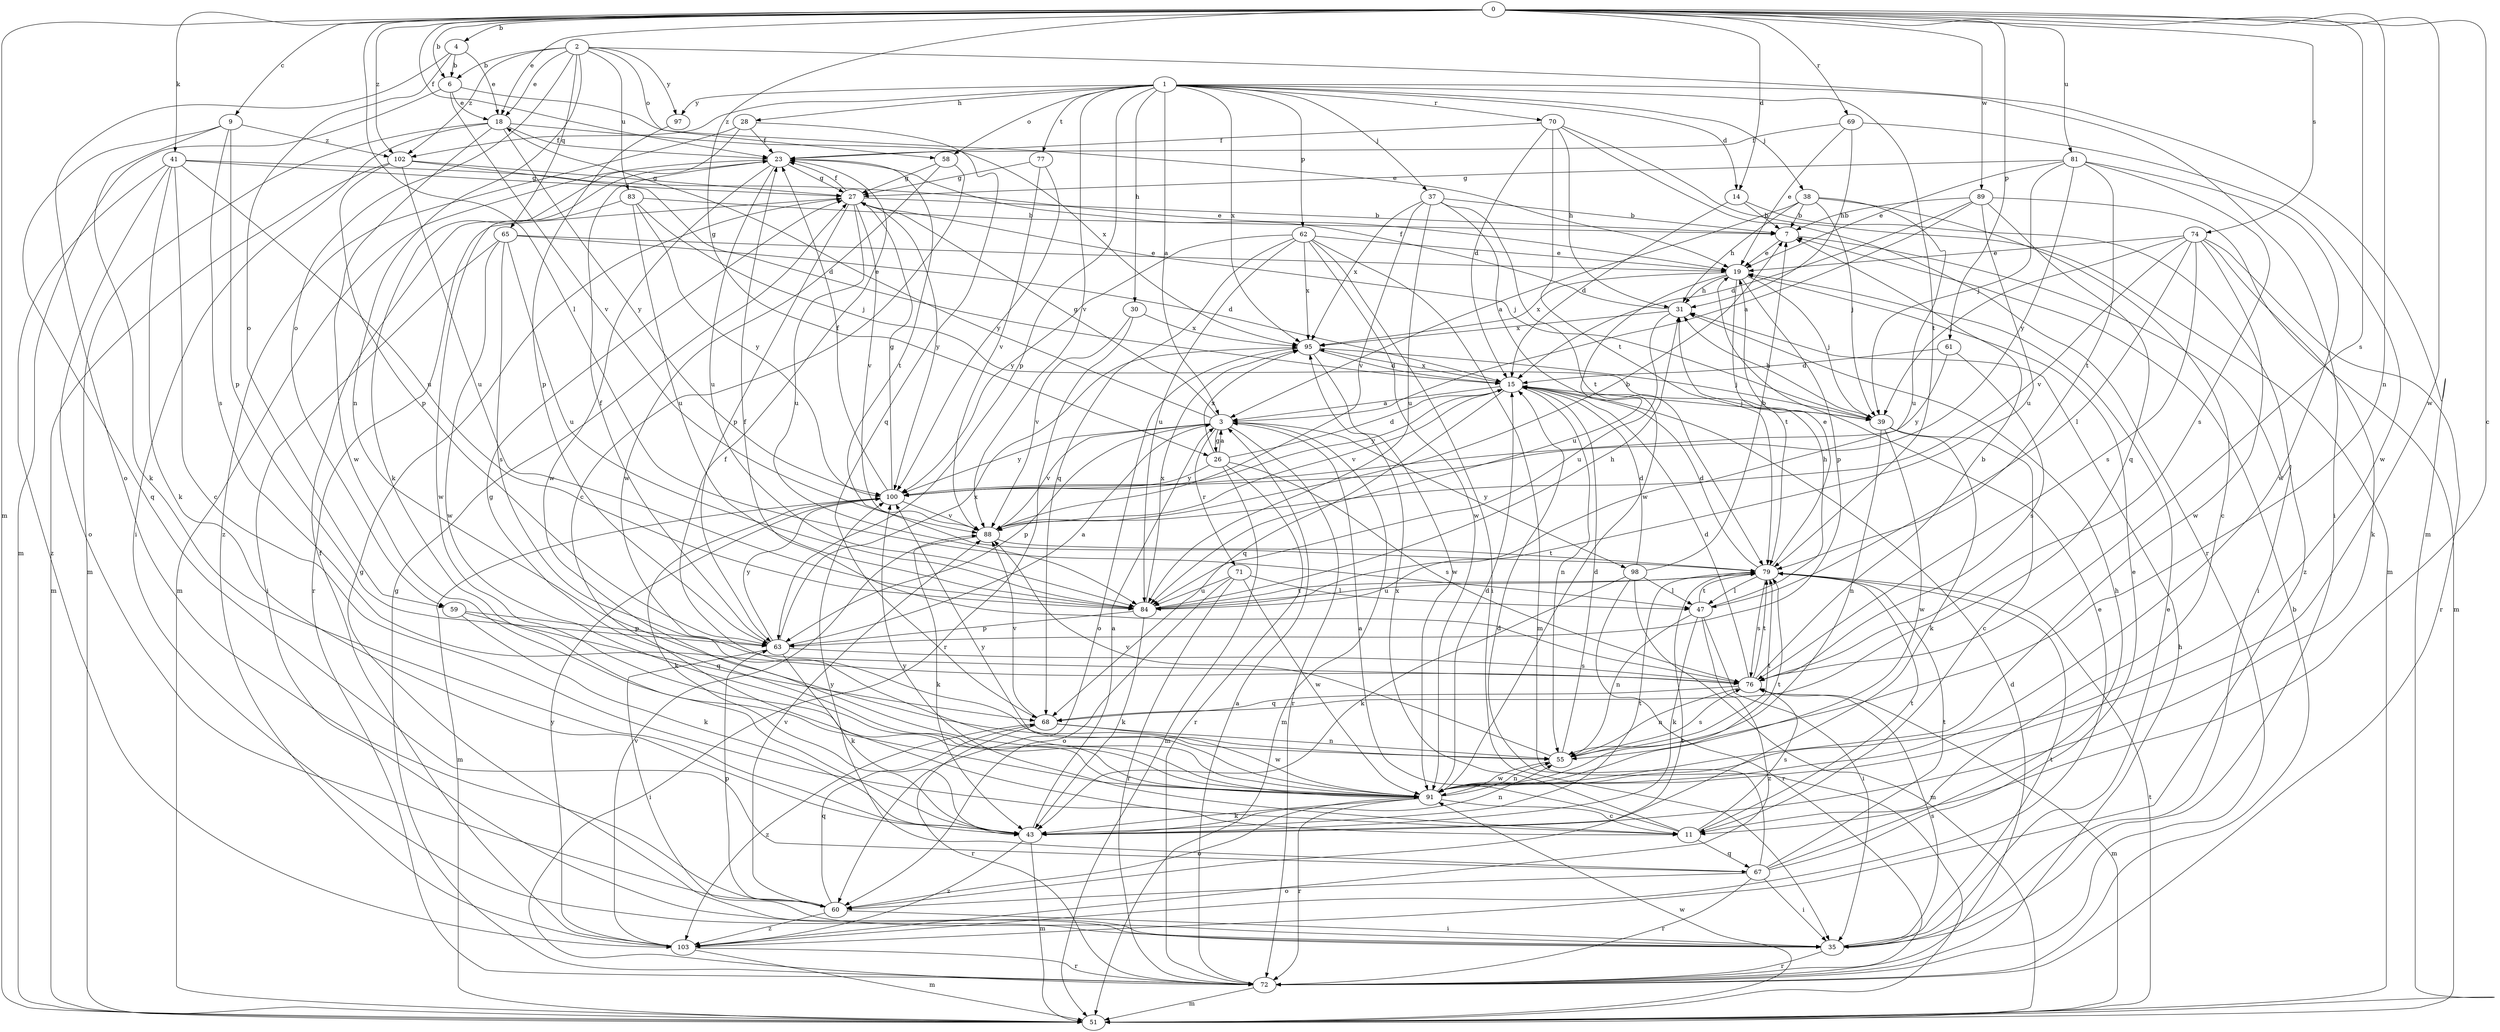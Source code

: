 strict digraph  {
0;
1;
2;
3;
4;
6;
7;
9;
11;
14;
15;
18;
19;
23;
26;
27;
28;
30;
31;
35;
37;
38;
39;
41;
43;
47;
51;
55;
58;
59;
60;
61;
62;
63;
65;
67;
68;
69;
70;
71;
72;
74;
76;
77;
79;
81;
83;
84;
88;
89;
91;
95;
97;
98;
100;
102;
103;
0 -> 4  [label=b];
0 -> 6  [label=b];
0 -> 9  [label=c];
0 -> 11  [label=c];
0 -> 14  [label=d];
0 -> 18  [label=e];
0 -> 23  [label=f];
0 -> 26  [label=g];
0 -> 41  [label=k];
0 -> 47  [label=l];
0 -> 51  [label=m];
0 -> 55  [label=n];
0 -> 61  [label=p];
0 -> 69  [label=r];
0 -> 74  [label=s];
0 -> 76  [label=s];
0 -> 81  [label=u];
0 -> 89  [label=w];
0 -> 91  [label=w];
0 -> 102  [label=z];
1 -> 3  [label=a];
1 -> 14  [label=d];
1 -> 28  [label=h];
1 -> 30  [label=h];
1 -> 35  [label=i];
1 -> 37  [label=j];
1 -> 38  [label=j];
1 -> 58  [label=o];
1 -> 62  [label=p];
1 -> 63  [label=p];
1 -> 70  [label=r];
1 -> 77  [label=t];
1 -> 79  [label=t];
1 -> 88  [label=v];
1 -> 95  [label=x];
1 -> 97  [label=y];
1 -> 102  [label=z];
2 -> 6  [label=b];
2 -> 18  [label=e];
2 -> 51  [label=m];
2 -> 55  [label=n];
2 -> 58  [label=o];
2 -> 59  [label=o];
2 -> 65  [label=q];
2 -> 83  [label=u];
2 -> 97  [label=y];
2 -> 102  [label=z];
3 -> 18  [label=e];
3 -> 26  [label=g];
3 -> 27  [label=g];
3 -> 51  [label=m];
3 -> 63  [label=p];
3 -> 71  [label=r];
3 -> 72  [label=r];
3 -> 88  [label=v];
3 -> 98  [label=y];
3 -> 100  [label=y];
4 -> 6  [label=b];
4 -> 18  [label=e];
4 -> 59  [label=o];
4 -> 60  [label=o];
6 -> 18  [label=e];
6 -> 19  [label=e];
6 -> 51  [label=m];
6 -> 88  [label=v];
7 -> 19  [label=e];
7 -> 35  [label=i];
9 -> 43  [label=k];
9 -> 63  [label=p];
9 -> 67  [label=q];
9 -> 76  [label=s];
9 -> 102  [label=z];
11 -> 3  [label=a];
11 -> 67  [label=q];
11 -> 76  [label=s];
11 -> 79  [label=t];
11 -> 95  [label=x];
11 -> 100  [label=y];
14 -> 7  [label=b];
14 -> 15  [label=d];
14 -> 103  [label=z];
15 -> 3  [label=a];
15 -> 39  [label=j];
15 -> 55  [label=n];
15 -> 68  [label=q];
15 -> 88  [label=v];
15 -> 95  [label=x];
15 -> 100  [label=y];
18 -> 23  [label=f];
18 -> 35  [label=i];
18 -> 51  [label=m];
18 -> 91  [label=w];
18 -> 95  [label=x];
18 -> 100  [label=y];
19 -> 31  [label=h];
19 -> 39  [label=j];
19 -> 63  [label=p];
19 -> 79  [label=t];
19 -> 84  [label=u];
19 -> 95  [label=x];
23 -> 27  [label=g];
23 -> 51  [label=m];
23 -> 79  [label=t];
23 -> 84  [label=u];
23 -> 91  [label=w];
26 -> 3  [label=a];
26 -> 15  [label=d];
26 -> 51  [label=m];
26 -> 72  [label=r];
26 -> 76  [label=s];
26 -> 95  [label=x];
26 -> 100  [label=y];
27 -> 7  [label=b];
27 -> 23  [label=f];
27 -> 39  [label=j];
27 -> 63  [label=p];
27 -> 72  [label=r];
27 -> 84  [label=u];
27 -> 88  [label=v];
27 -> 100  [label=y];
28 -> 23  [label=f];
28 -> 43  [label=k];
28 -> 68  [label=q];
28 -> 103  [label=z];
30 -> 72  [label=r];
30 -> 88  [label=v];
30 -> 95  [label=x];
31 -> 23  [label=f];
31 -> 84  [label=u];
31 -> 95  [label=x];
35 -> 19  [label=e];
35 -> 27  [label=g];
35 -> 72  [label=r];
35 -> 76  [label=s];
35 -> 79  [label=t];
37 -> 7  [label=b];
37 -> 79  [label=t];
37 -> 84  [label=u];
37 -> 88  [label=v];
37 -> 91  [label=w];
37 -> 95  [label=x];
38 -> 3  [label=a];
38 -> 7  [label=b];
38 -> 11  [label=c];
38 -> 31  [label=h];
38 -> 39  [label=j];
38 -> 84  [label=u];
39 -> 11  [label=c];
39 -> 31  [label=h];
39 -> 43  [label=k];
39 -> 55  [label=n];
39 -> 91  [label=w];
41 -> 11  [label=c];
41 -> 19  [label=e];
41 -> 27  [label=g];
41 -> 43  [label=k];
41 -> 60  [label=o];
41 -> 84  [label=u];
41 -> 103  [label=z];
43 -> 3  [label=a];
43 -> 51  [label=m];
43 -> 55  [label=n];
43 -> 79  [label=t];
43 -> 103  [label=z];
47 -> 31  [label=h];
47 -> 35  [label=i];
47 -> 43  [label=k];
47 -> 55  [label=n];
47 -> 79  [label=t];
47 -> 103  [label=z];
51 -> 79  [label=t];
51 -> 91  [label=w];
55 -> 15  [label=d];
55 -> 23  [label=f];
55 -> 76  [label=s];
55 -> 79  [label=t];
55 -> 88  [label=v];
55 -> 91  [label=w];
58 -> 11  [label=c];
58 -> 27  [label=g];
58 -> 91  [label=w];
59 -> 43  [label=k];
59 -> 63  [label=p];
59 -> 68  [label=q];
60 -> 35  [label=i];
60 -> 63  [label=p];
60 -> 68  [label=q];
60 -> 79  [label=t];
60 -> 88  [label=v];
60 -> 103  [label=z];
61 -> 15  [label=d];
61 -> 76  [label=s];
61 -> 100  [label=y];
62 -> 19  [label=e];
62 -> 35  [label=i];
62 -> 51  [label=m];
62 -> 68  [label=q];
62 -> 84  [label=u];
62 -> 91  [label=w];
62 -> 95  [label=x];
62 -> 100  [label=y];
63 -> 3  [label=a];
63 -> 23  [label=f];
63 -> 35  [label=i];
63 -> 43  [label=k];
63 -> 76  [label=s];
63 -> 95  [label=x];
63 -> 100  [label=y];
65 -> 15  [label=d];
65 -> 19  [label=e];
65 -> 35  [label=i];
65 -> 76  [label=s];
65 -> 84  [label=u];
65 -> 91  [label=w];
67 -> 15  [label=d];
67 -> 19  [label=e];
67 -> 31  [label=h];
67 -> 35  [label=i];
67 -> 60  [label=o];
67 -> 72  [label=r];
67 -> 79  [label=t];
67 -> 100  [label=y];
68 -> 55  [label=n];
68 -> 72  [label=r];
68 -> 88  [label=v];
68 -> 91  [label=w];
68 -> 103  [label=z];
69 -> 19  [label=e];
69 -> 23  [label=f];
69 -> 31  [label=h];
69 -> 91  [label=w];
70 -> 15  [label=d];
70 -> 23  [label=f];
70 -> 31  [label=h];
70 -> 51  [label=m];
70 -> 72  [label=r];
70 -> 79  [label=t];
71 -> 47  [label=l];
71 -> 60  [label=o];
71 -> 72  [label=r];
71 -> 84  [label=u];
71 -> 91  [label=w];
72 -> 3  [label=a];
72 -> 7  [label=b];
72 -> 15  [label=d];
72 -> 27  [label=g];
72 -> 31  [label=h];
72 -> 51  [label=m];
74 -> 19  [label=e];
74 -> 39  [label=j];
74 -> 43  [label=k];
74 -> 47  [label=l];
74 -> 72  [label=r];
74 -> 76  [label=s];
74 -> 88  [label=v];
74 -> 91  [label=w];
76 -> 7  [label=b];
76 -> 15  [label=d];
76 -> 23  [label=f];
76 -> 51  [label=m];
76 -> 55  [label=n];
76 -> 68  [label=q];
76 -> 79  [label=t];
77 -> 27  [label=g];
77 -> 88  [label=v];
77 -> 100  [label=y];
79 -> 15  [label=d];
79 -> 19  [label=e];
79 -> 47  [label=l];
79 -> 76  [label=s];
79 -> 84  [label=u];
81 -> 19  [label=e];
81 -> 27  [label=g];
81 -> 39  [label=j];
81 -> 76  [label=s];
81 -> 79  [label=t];
81 -> 91  [label=w];
81 -> 100  [label=y];
83 -> 7  [label=b];
83 -> 39  [label=j];
83 -> 84  [label=u];
83 -> 91  [label=w];
83 -> 100  [label=y];
84 -> 31  [label=h];
84 -> 43  [label=k];
84 -> 63  [label=p];
84 -> 79  [label=t];
84 -> 95  [label=x];
88 -> 7  [label=b];
88 -> 43  [label=k];
88 -> 79  [label=t];
89 -> 3  [label=a];
89 -> 7  [label=b];
89 -> 15  [label=d];
89 -> 51  [label=m];
89 -> 68  [label=q];
89 -> 84  [label=u];
91 -> 11  [label=c];
91 -> 15  [label=d];
91 -> 27  [label=g];
91 -> 43  [label=k];
91 -> 55  [label=n];
91 -> 60  [label=o];
91 -> 72  [label=r];
91 -> 79  [label=t];
91 -> 100  [label=y];
95 -> 15  [label=d];
95 -> 39  [label=j];
95 -> 60  [label=o];
95 -> 91  [label=w];
97 -> 63  [label=p];
98 -> 7  [label=b];
98 -> 15  [label=d];
98 -> 43  [label=k];
98 -> 47  [label=l];
98 -> 51  [label=m];
98 -> 72  [label=r];
100 -> 23  [label=f];
100 -> 27  [label=g];
100 -> 43  [label=k];
100 -> 51  [label=m];
100 -> 88  [label=v];
102 -> 15  [label=d];
102 -> 27  [label=g];
102 -> 51  [label=m];
102 -> 63  [label=p];
102 -> 84  [label=u];
103 -> 19  [label=e];
103 -> 23  [label=f];
103 -> 51  [label=m];
103 -> 72  [label=r];
103 -> 88  [label=v];
103 -> 100  [label=y];
}
